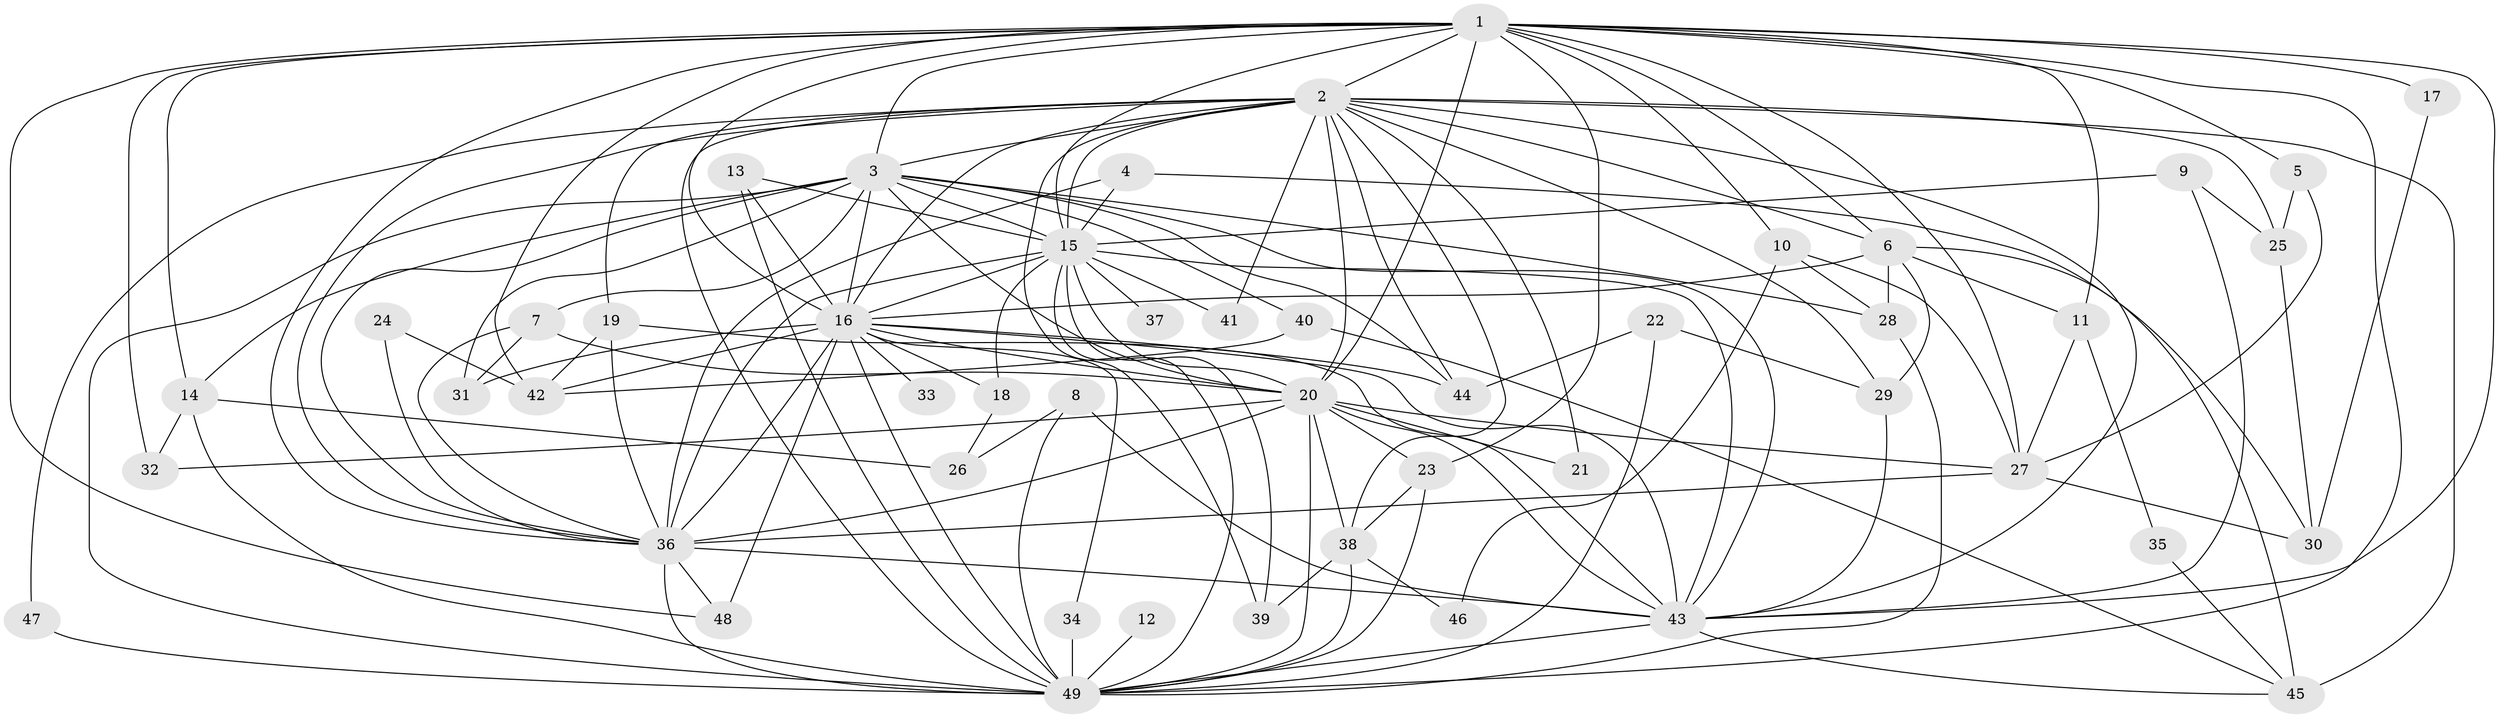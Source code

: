// original degree distribution, {17: 0.01020408163265306, 21: 0.01020408163265306, 19: 0.01020408163265306, 15: 0.01020408163265306, 18: 0.02040816326530612, 24: 0.02040816326530612, 23: 0.01020408163265306, 20: 0.01020408163265306, 6: 0.02040816326530612, 2: 0.5102040816326531, 7: 0.01020408163265306, 4: 0.09183673469387756, 3: 0.21428571428571427, 5: 0.05102040816326531}
// Generated by graph-tools (version 1.1) at 2025/01/03/09/25 03:01:23]
// undirected, 49 vertices, 138 edges
graph export_dot {
graph [start="1"]
  node [color=gray90,style=filled];
  1;
  2;
  3;
  4;
  5;
  6;
  7;
  8;
  9;
  10;
  11;
  12;
  13;
  14;
  15;
  16;
  17;
  18;
  19;
  20;
  21;
  22;
  23;
  24;
  25;
  26;
  27;
  28;
  29;
  30;
  31;
  32;
  33;
  34;
  35;
  36;
  37;
  38;
  39;
  40;
  41;
  42;
  43;
  44;
  45;
  46;
  47;
  48;
  49;
  1 -- 2 [weight=2.0];
  1 -- 3 [weight=2.0];
  1 -- 5 [weight=1.0];
  1 -- 6 [weight=1.0];
  1 -- 10 [weight=1.0];
  1 -- 11 [weight=1.0];
  1 -- 14 [weight=1.0];
  1 -- 15 [weight=2.0];
  1 -- 16 [weight=3.0];
  1 -- 17 [weight=1.0];
  1 -- 20 [weight=4.0];
  1 -- 23 [weight=2.0];
  1 -- 27 [weight=1.0];
  1 -- 32 [weight=1.0];
  1 -- 36 [weight=2.0];
  1 -- 42 [weight=1.0];
  1 -- 43 [weight=3.0];
  1 -- 48 [weight=1.0];
  1 -- 49 [weight=2.0];
  2 -- 3 [weight=1.0];
  2 -- 6 [weight=1.0];
  2 -- 15 [weight=1.0];
  2 -- 16 [weight=1.0];
  2 -- 19 [weight=2.0];
  2 -- 20 [weight=2.0];
  2 -- 21 [weight=1.0];
  2 -- 25 [weight=1.0];
  2 -- 29 [weight=1.0];
  2 -- 36 [weight=2.0];
  2 -- 38 [weight=1.0];
  2 -- 39 [weight=1.0];
  2 -- 41 [weight=1.0];
  2 -- 43 [weight=1.0];
  2 -- 44 [weight=1.0];
  2 -- 45 [weight=1.0];
  2 -- 47 [weight=1.0];
  2 -- 49 [weight=1.0];
  3 -- 7 [weight=1.0];
  3 -- 14 [weight=1.0];
  3 -- 15 [weight=2.0];
  3 -- 16 [weight=1.0];
  3 -- 20 [weight=1.0];
  3 -- 28 [weight=1.0];
  3 -- 31 [weight=2.0];
  3 -- 36 [weight=1.0];
  3 -- 40 [weight=1.0];
  3 -- 43 [weight=1.0];
  3 -- 44 [weight=1.0];
  3 -- 49 [weight=2.0];
  4 -- 15 [weight=1.0];
  4 -- 30 [weight=1.0];
  4 -- 36 [weight=1.0];
  5 -- 25 [weight=1.0];
  5 -- 27 [weight=1.0];
  6 -- 11 [weight=1.0];
  6 -- 16 [weight=1.0];
  6 -- 28 [weight=1.0];
  6 -- 29 [weight=1.0];
  6 -- 45 [weight=1.0];
  7 -- 20 [weight=1.0];
  7 -- 31 [weight=1.0];
  7 -- 36 [weight=1.0];
  8 -- 26 [weight=1.0];
  8 -- 43 [weight=1.0];
  8 -- 49 [weight=1.0];
  9 -- 15 [weight=1.0];
  9 -- 25 [weight=1.0];
  9 -- 43 [weight=1.0];
  10 -- 27 [weight=1.0];
  10 -- 28 [weight=1.0];
  10 -- 46 [weight=1.0];
  11 -- 27 [weight=1.0];
  11 -- 35 [weight=1.0];
  12 -- 49 [weight=1.0];
  13 -- 15 [weight=1.0];
  13 -- 16 [weight=1.0];
  13 -- 49 [weight=1.0];
  14 -- 26 [weight=1.0];
  14 -- 32 [weight=1.0];
  14 -- 49 [weight=1.0];
  15 -- 16 [weight=2.0];
  15 -- 18 [weight=1.0];
  15 -- 20 [weight=1.0];
  15 -- 36 [weight=2.0];
  15 -- 37 [weight=1.0];
  15 -- 39 [weight=1.0];
  15 -- 41 [weight=1.0];
  15 -- 43 [weight=1.0];
  15 -- 49 [weight=2.0];
  16 -- 18 [weight=1.0];
  16 -- 20 [weight=1.0];
  16 -- 31 [weight=1.0];
  16 -- 33 [weight=1.0];
  16 -- 34 [weight=1.0];
  16 -- 36 [weight=3.0];
  16 -- 42 [weight=1.0];
  16 -- 43 [weight=1.0];
  16 -- 44 [weight=1.0];
  16 -- 48 [weight=1.0];
  16 -- 49 [weight=1.0];
  17 -- 30 [weight=1.0];
  18 -- 26 [weight=1.0];
  19 -- 36 [weight=1.0];
  19 -- 42 [weight=1.0];
  19 -- 43 [weight=1.0];
  20 -- 21 [weight=1.0];
  20 -- 23 [weight=1.0];
  20 -- 27 [weight=1.0];
  20 -- 32 [weight=1.0];
  20 -- 36 [weight=1.0];
  20 -- 38 [weight=1.0];
  20 -- 43 [weight=2.0];
  20 -- 49 [weight=1.0];
  22 -- 29 [weight=1.0];
  22 -- 44 [weight=1.0];
  22 -- 49 [weight=1.0];
  23 -- 38 [weight=1.0];
  23 -- 49 [weight=1.0];
  24 -- 36 [weight=1.0];
  24 -- 42 [weight=1.0];
  25 -- 30 [weight=1.0];
  27 -- 30 [weight=1.0];
  27 -- 36 [weight=1.0];
  28 -- 49 [weight=1.0];
  29 -- 43 [weight=1.0];
  34 -- 49 [weight=2.0];
  35 -- 45 [weight=1.0];
  36 -- 43 [weight=1.0];
  36 -- 48 [weight=1.0];
  36 -- 49 [weight=1.0];
  38 -- 39 [weight=1.0];
  38 -- 46 [weight=1.0];
  38 -- 49 [weight=1.0];
  40 -- 42 [weight=1.0];
  40 -- 45 [weight=1.0];
  43 -- 45 [weight=1.0];
  43 -- 49 [weight=1.0];
  47 -- 49 [weight=2.0];
}
